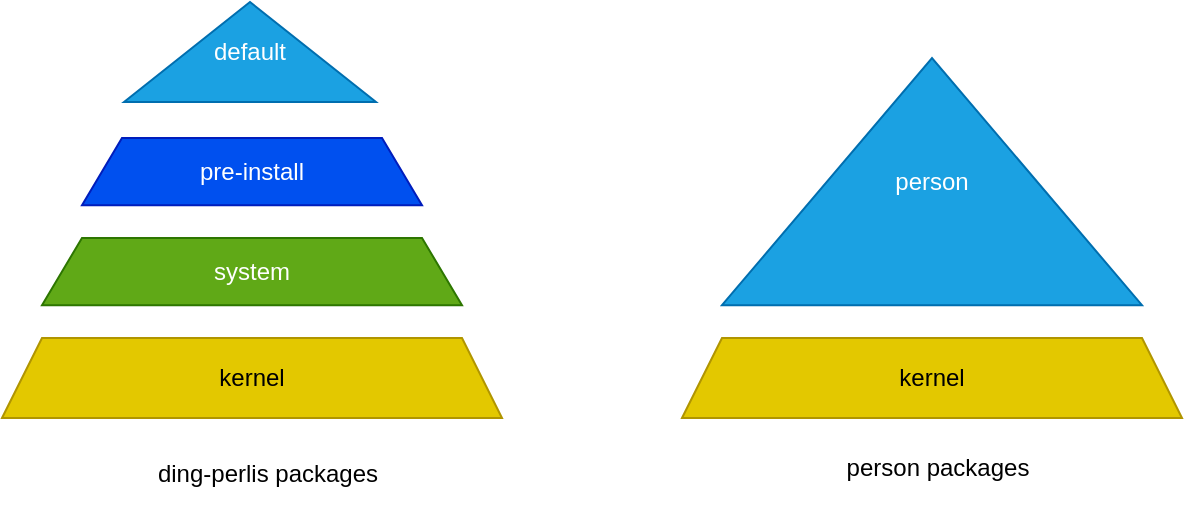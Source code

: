 <mxfile version="21.3.7" type="github">
  <diagram name="第 1 页" id="WUPZJ9PycZ2-a5WyB6h6">
    <mxGraphModel dx="1209" dy="616" grid="1" gridSize="10" guides="1" tooltips="1" connect="1" arrows="1" fold="1" page="1" pageScale="1" pageWidth="827" pageHeight="1169" math="0" shadow="0">
      <root>
        <mxCell id="0" />
        <mxCell id="1" parent="0" />
        <mxCell id="BbeRD6Kw_-pH-3lA_N95-1" value="kernel" style="shape=trapezoid;perimeter=trapezoidPerimeter;whiteSpace=wrap;html=1;fixedSize=1;fillColor=#e3c800;fontColor=#000000;strokeColor=#B09500;" vertex="1" parent="1">
          <mxGeometry x="140" y="340" width="250" height="40" as="geometry" />
        </mxCell>
        <mxCell id="BbeRD6Kw_-pH-3lA_N95-2" value="system" style="shape=trapezoid;perimeter=trapezoidPerimeter;whiteSpace=wrap;html=1;fixedSize=1;fillColor=#60a917;fontColor=#ffffff;strokeColor=#2D7600;" vertex="1" parent="1">
          <mxGeometry x="160" y="290" width="210" height="33.6" as="geometry" />
        </mxCell>
        <mxCell id="BbeRD6Kw_-pH-3lA_N95-4" value="pre-install" style="shape=trapezoid;perimeter=trapezoidPerimeter;whiteSpace=wrap;html=1;fixedSize=1;fillColor=#0050ef;fontColor=#ffffff;strokeColor=#001DBC;" vertex="1" parent="1">
          <mxGeometry x="180" y="240" width="170" height="33.6" as="geometry" />
        </mxCell>
        <mxCell id="BbeRD6Kw_-pH-3lA_N95-6" value="default" style="triangle;whiteSpace=wrap;html=1;direction=north;fillColor=#1ba1e2;fontColor=#ffffff;strokeColor=#006EAF;" vertex="1" parent="1">
          <mxGeometry x="201" y="172" width="126" height="50" as="geometry" />
        </mxCell>
        <mxCell id="BbeRD6Kw_-pH-3lA_N95-7" value="kernel" style="shape=trapezoid;perimeter=trapezoidPerimeter;whiteSpace=wrap;html=1;fixedSize=1;fillColor=#e3c800;fontColor=#000000;strokeColor=#B09500;" vertex="1" parent="1">
          <mxGeometry x="480" y="340" width="250" height="40" as="geometry" />
        </mxCell>
        <mxCell id="BbeRD6Kw_-pH-3lA_N95-11" value="person" style="triangle;whiteSpace=wrap;html=1;direction=north;fillColor=#1ba1e2;fontColor=#ffffff;strokeColor=#006EAF;" vertex="1" parent="1">
          <mxGeometry x="500" y="200" width="210" height="123.6" as="geometry" />
        </mxCell>
        <mxCell id="BbeRD6Kw_-pH-3lA_N95-12" value="ding-perlis packages" style="text;html=1;strokeColor=none;fillColor=none;align=center;verticalAlign=middle;whiteSpace=wrap;rounded=0;" vertex="1" parent="1">
          <mxGeometry x="205" y="393" width="136" height="30" as="geometry" />
        </mxCell>
        <mxCell id="BbeRD6Kw_-pH-3lA_N95-13" value="person packages" style="text;html=1;strokeColor=none;fillColor=none;align=center;verticalAlign=middle;whiteSpace=wrap;rounded=0;" vertex="1" parent="1">
          <mxGeometry x="540" y="390" width="136" height="30" as="geometry" />
        </mxCell>
      </root>
    </mxGraphModel>
  </diagram>
</mxfile>
